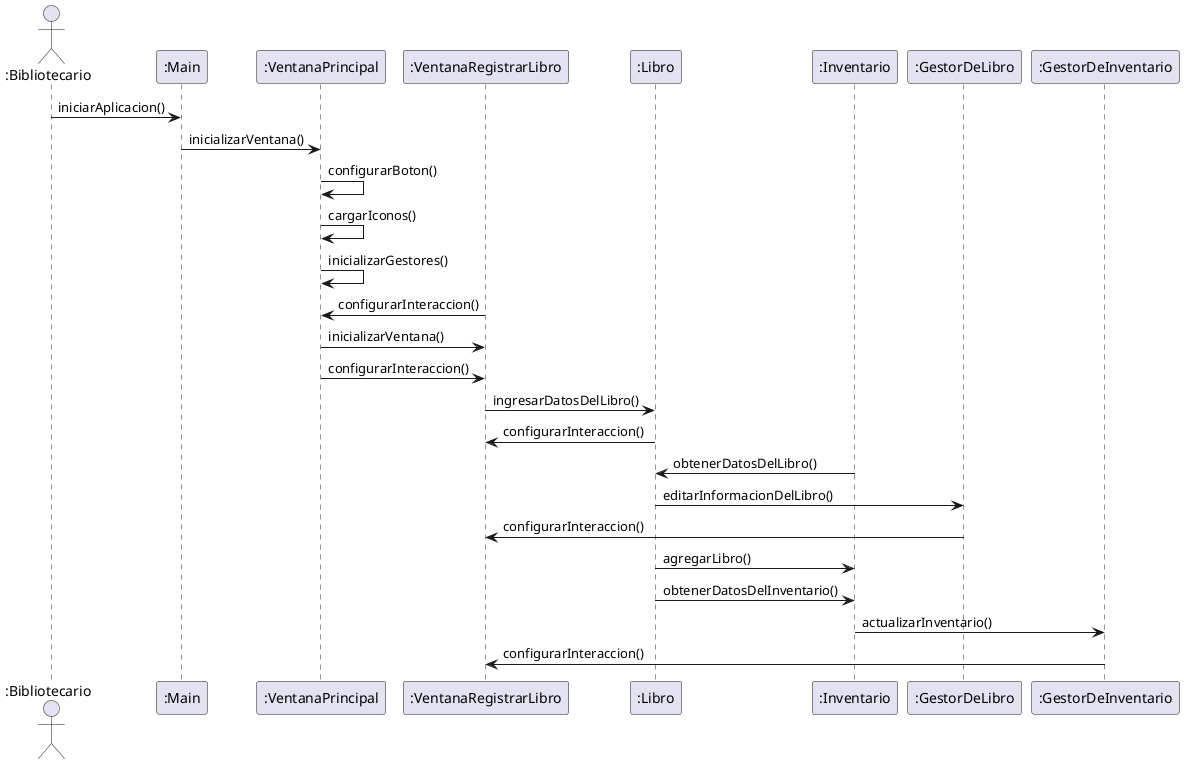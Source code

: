 @startuml
actor ":Bibliotecario"
":Bibliotecario" -> ":Main" : iniciarAplicacion()
":Main" -> ":VentanaPrincipal" : inicializarVentana()
":VentanaPrincipal" -> ":VentanaPrincipal" : configurarBoton()
":VentanaPrincipal" -> ":VentanaPrincipal" : cargarIconos()
":VentanaPrincipal" -> ":VentanaPrincipal" : inicializarGestores()
":VentanaRegistrarLibro" -> ":VentanaPrincipal" : configurarInteraccion()
":VentanaPrincipal" -> ":VentanaRegistrarLibro" : inicializarVentana()
":VentanaPrincipal" -> ":VentanaRegistrarLibro" : configurarInteraccion()

":VentanaRegistrarLibro" -> ":Libro" : ingresarDatosDelLibro()
":Libro" -> ":VentanaRegistrarLibro" : configurarInteraccion()
":Inventario" -> ":Libro" : obtenerDatosDelLibro()
":Libro" -> ":GestorDeLibro" : editarInformacionDelLibro()
":GestorDeLibro" -> ":VentanaRegistrarLibro" : configurarInteraccion()
":Inventario" <- ":Libro" : agregarLibro()
":Inventario" <- ":Libro" : obtenerDatosDelInventario()
":Inventario" -> ":GestorDeInventario" : actualizarInventario()
":GestorDeInventario" -> ":VentanaRegistrarLibro" : configurarInteraccion()

@enduml
